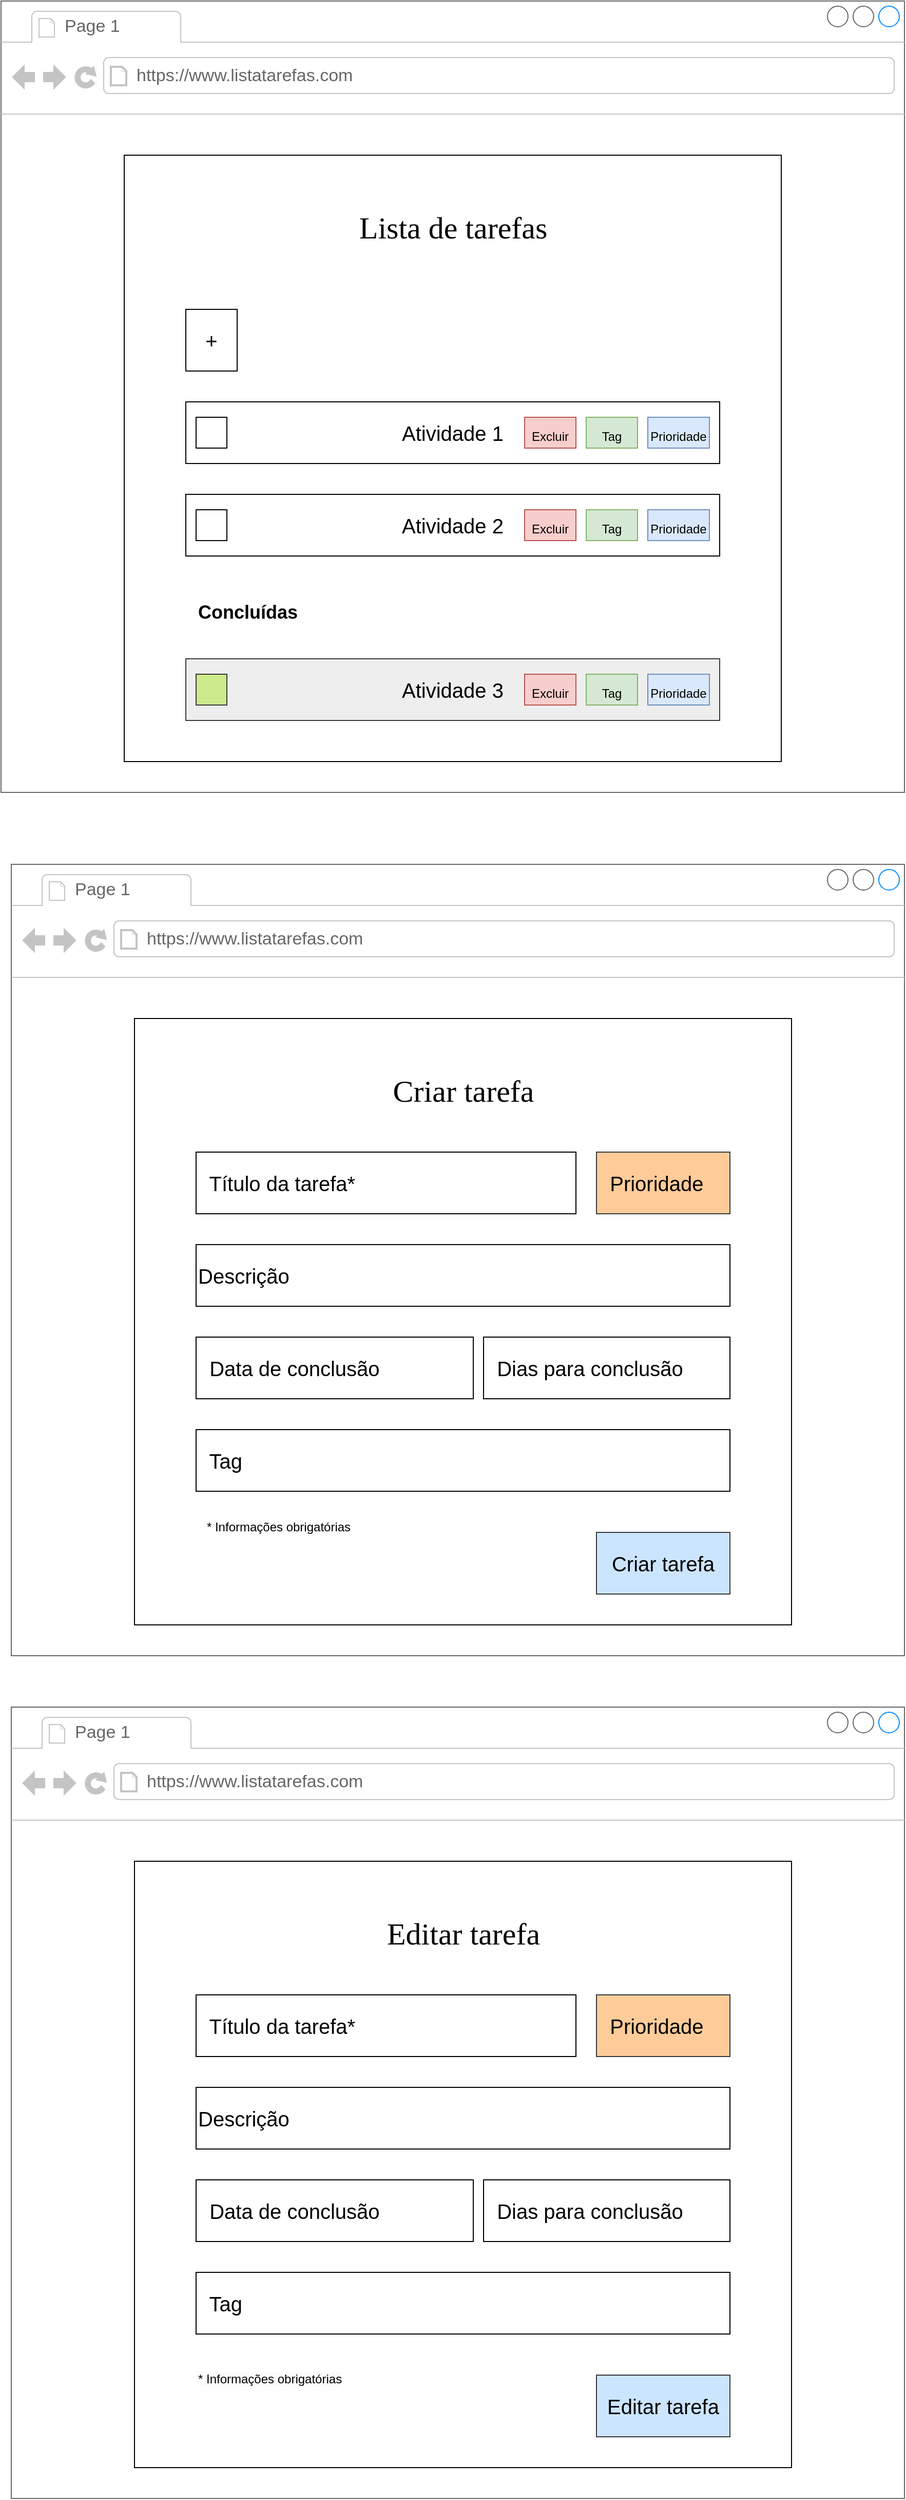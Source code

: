 <mxfile version="24.2.0" type="device">
  <diagram name="Page-1" id="2cc2dc42-3aac-f2a9-1cec-7a8b7cbee084">
    <mxGraphModel dx="1327" dy="749" grid="1" gridSize="10" guides="1" tooltips="1" connect="1" arrows="1" fold="1" page="1" pageScale="1" pageWidth="1169" pageHeight="827" background="none" math="0" shadow="0">
      <root>
        <mxCell id="0" />
        <mxCell id="1" parent="0" />
        <mxCell id="7026571954dc6520-1" value="" style="strokeWidth=1;shadow=0;dashed=0;align=center;html=1;shape=mxgraph.mockup.containers.browserWindow;rSize=0;strokeColor=#666666;mainText=,;recursiveResize=0;rounded=0;labelBackgroundColor=none;fontFamily=Verdana;fontSize=12" parent="1" vertex="1">
          <mxGeometry x="60" y="40" width="880" height="770" as="geometry" />
        </mxCell>
        <mxCell id="7026571954dc6520-2" value="Page 1" style="strokeWidth=1;shadow=0;dashed=0;align=center;html=1;shape=mxgraph.mockup.containers.anchor;fontSize=17;fontColor=#666666;align=left;" parent="7026571954dc6520-1" vertex="1">
          <mxGeometry x="60" y="12" width="110" height="26" as="geometry" />
        </mxCell>
        <mxCell id="7026571954dc6520-3" value="https://www.listatarefas.com" style="strokeWidth=1;shadow=0;dashed=0;align=center;html=1;shape=mxgraph.mockup.containers.anchor;rSize=0;fontSize=17;fontColor=#666666;align=left;" parent="7026571954dc6520-1" vertex="1">
          <mxGeometry x="130" y="60" width="250" height="26" as="geometry" />
        </mxCell>
        <mxCell id="C_4FqWznNhNhThYEc-Y1-2" value="" style="rounded=0;whiteSpace=wrap;html=1;" parent="7026571954dc6520-1" vertex="1">
          <mxGeometry x="120" y="150" width="640" height="590" as="geometry" />
        </mxCell>
        <mxCell id="C_4FqWznNhNhThYEc-Y1-8" value="Atividade 2" style="rounded=0;whiteSpace=wrap;html=1;fontSize=20;" parent="7026571954dc6520-1" vertex="1">
          <mxGeometry x="180" y="480" width="520" height="60" as="geometry" />
        </mxCell>
        <mxCell id="C_4FqWznNhNhThYEc-Y1-11" value="Atividade 3" style="rounded=0;whiteSpace=wrap;html=1;fontSize=20;fillColor=#eeeeee;strokeColor=#36393d;" parent="7026571954dc6520-1" vertex="1">
          <mxGeometry x="180" y="640" width="520" height="60" as="geometry" />
        </mxCell>
        <mxCell id="C_4FqWznNhNhThYEc-Y1-3" value="Atividade 1" style="rounded=0;whiteSpace=wrap;html=1;fontSize=20;" parent="7026571954dc6520-1" vertex="1">
          <mxGeometry x="180" y="390" width="520" height="60" as="geometry" />
        </mxCell>
        <mxCell id="C_4FqWznNhNhThYEc-Y1-26" value="+" style="rounded=0;whiteSpace=wrap;html=1;fontSize=20;" parent="7026571954dc6520-1" vertex="1">
          <mxGeometry x="180" y="300" width="50" height="60" as="geometry" />
        </mxCell>
        <mxCell id="7026571954dc6520-4" value="Lista de tarefas" style="text;html=1;points=[];align=center;verticalAlign=top;spacingTop=-4;fontSize=30;fontFamily=Verdana" parent="7026571954dc6520-1" vertex="1">
          <mxGeometry x="270" y="200" width="340" height="50" as="geometry" />
        </mxCell>
        <mxCell id="C_4FqWznNhNhThYEc-Y1-27" value="" style="rounded=0;whiteSpace=wrap;html=1;" parent="7026571954dc6520-1" vertex="1">
          <mxGeometry x="190" y="405" width="30" height="30" as="geometry" />
        </mxCell>
        <mxCell id="C_4FqWznNhNhThYEc-Y1-28" value="" style="rounded=0;whiteSpace=wrap;html=1;" parent="7026571954dc6520-1" vertex="1">
          <mxGeometry x="190" y="495" width="30" height="30" as="geometry" />
        </mxCell>
        <mxCell id="C_4FqWznNhNhThYEc-Y1-29" value="" style="rounded=0;whiteSpace=wrap;html=1;fillColor=#cdeb8b;strokeColor=#36393d;" parent="7026571954dc6520-1" vertex="1">
          <mxGeometry x="190" y="655" width="30" height="30" as="geometry" />
        </mxCell>
        <mxCell id="C_4FqWznNhNhThYEc-Y1-4" value="&lt;div&gt;&lt;span style=&quot;font-size: 12px; background-color: initial;&quot;&gt;Excluir&lt;/span&gt;&lt;br&gt;&lt;/div&gt;" style="rounded=0;whiteSpace=wrap;html=1;fontSize=20;align=center;fillColor=#f8cecc;strokeColor=#b85450;" parent="7026571954dc6520-1" vertex="1">
          <mxGeometry x="510" y="405" width="50" height="30" as="geometry" />
        </mxCell>
        <mxCell id="WMmj1u9hRXMdM6v7R6Er-5" value="&lt;span style=&quot;font-size: 12px;&quot;&gt;Tag&lt;/span&gt;" style="rounded=0;whiteSpace=wrap;html=1;fontSize=20;align=center;fillColor=#d5e8d4;strokeColor=#82b366;" parent="7026571954dc6520-1" vertex="1">
          <mxGeometry x="570" y="405" width="50" height="30" as="geometry" />
        </mxCell>
        <mxCell id="WMmj1u9hRXMdM6v7R6Er-49" value="&lt;font style=&quot;font-size: 18px;&quot;&gt;&lt;b&gt;Concluídas&lt;/b&gt;&lt;/font&gt;" style="text;html=1;align=center;verticalAlign=middle;resizable=0;points=[];autosize=1;strokeColor=none;fillColor=none;" parent="7026571954dc6520-1" vertex="1">
          <mxGeometry x="180" y="575" width="120" height="40" as="geometry" />
        </mxCell>
        <mxCell id="h7fuEAqXmooswlhWoOCj-1" value="&lt;span style=&quot;font-size: 12px;&quot;&gt;Prioridade&lt;/span&gt;" style="rounded=0;whiteSpace=wrap;html=1;fontSize=20;align=center;fillColor=#dae8fc;strokeColor=#6c8ebf;" vertex="1" parent="7026571954dc6520-1">
          <mxGeometry x="630" y="405" width="60" height="30" as="geometry" />
        </mxCell>
        <mxCell id="h7fuEAqXmooswlhWoOCj-2" value="&lt;div&gt;&lt;span style=&quot;font-size: 12px; background-color: initial;&quot;&gt;Excluir&lt;/span&gt;&lt;br&gt;&lt;/div&gt;" style="rounded=0;whiteSpace=wrap;html=1;fontSize=20;align=center;fillColor=#f8cecc;strokeColor=#b85450;" vertex="1" parent="7026571954dc6520-1">
          <mxGeometry x="510" y="495" width="50" height="30" as="geometry" />
        </mxCell>
        <mxCell id="h7fuEAqXmooswlhWoOCj-3" value="&lt;span style=&quot;font-size: 12px;&quot;&gt;Tag&lt;/span&gt;" style="rounded=0;whiteSpace=wrap;html=1;fontSize=20;align=center;fillColor=#d5e8d4;strokeColor=#82b366;" vertex="1" parent="7026571954dc6520-1">
          <mxGeometry x="570" y="495" width="50" height="30" as="geometry" />
        </mxCell>
        <mxCell id="h7fuEAqXmooswlhWoOCj-4" value="&lt;span style=&quot;font-size: 12px;&quot;&gt;Prioridade&lt;/span&gt;" style="rounded=0;whiteSpace=wrap;html=1;fontSize=20;align=center;fillColor=#dae8fc;strokeColor=#6c8ebf;" vertex="1" parent="7026571954dc6520-1">
          <mxGeometry x="630" y="495" width="60" height="30" as="geometry" />
        </mxCell>
        <mxCell id="h7fuEAqXmooswlhWoOCj-5" value="&lt;div&gt;&lt;span style=&quot;font-size: 12px; background-color: initial;&quot;&gt;Excluir&lt;/span&gt;&lt;br&gt;&lt;/div&gt;" style="rounded=0;whiteSpace=wrap;html=1;fontSize=20;align=center;fillColor=#f8cecc;strokeColor=#b85450;" vertex="1" parent="7026571954dc6520-1">
          <mxGeometry x="510" y="655" width="50" height="30" as="geometry" />
        </mxCell>
        <mxCell id="h7fuEAqXmooswlhWoOCj-6" value="&lt;span style=&quot;font-size: 12px;&quot;&gt;Tag&lt;/span&gt;" style="rounded=0;whiteSpace=wrap;html=1;fontSize=20;align=center;fillColor=#d5e8d4;strokeColor=#82b366;" vertex="1" parent="7026571954dc6520-1">
          <mxGeometry x="570" y="655" width="50" height="30" as="geometry" />
        </mxCell>
        <mxCell id="h7fuEAqXmooswlhWoOCj-7" value="&lt;span style=&quot;font-size: 12px;&quot;&gt;Prioridade&lt;/span&gt;" style="rounded=0;whiteSpace=wrap;html=1;fontSize=20;align=center;fillColor=#dae8fc;strokeColor=#6c8ebf;" vertex="1" parent="7026571954dc6520-1">
          <mxGeometry x="630" y="655" width="60" height="30" as="geometry" />
        </mxCell>
        <mxCell id="WMmj1u9hRXMdM6v7R6Er-26" value="" style="strokeWidth=1;shadow=0;dashed=0;align=center;html=1;shape=mxgraph.mockup.containers.browserWindow;rSize=0;strokeColor=#666666;mainText=,;recursiveResize=0;rounded=0;labelBackgroundColor=none;fontFamily=Verdana;fontSize=12" parent="1" vertex="1">
          <mxGeometry x="70" y="880" width="870" height="770" as="geometry" />
        </mxCell>
        <mxCell id="WMmj1u9hRXMdM6v7R6Er-27" value="Page 1" style="strokeWidth=1;shadow=0;dashed=0;align=center;html=1;shape=mxgraph.mockup.containers.anchor;fontSize=17;fontColor=#666666;align=left;" parent="WMmj1u9hRXMdM6v7R6Er-26" vertex="1">
          <mxGeometry x="60" y="12" width="110" height="26" as="geometry" />
        </mxCell>
        <mxCell id="WMmj1u9hRXMdM6v7R6Er-28" value="https://www.listatarefas.com" style="strokeWidth=1;shadow=0;dashed=0;align=center;html=1;shape=mxgraph.mockup.containers.anchor;rSize=0;fontSize=17;fontColor=#666666;align=left;" parent="WMmj1u9hRXMdM6v7R6Er-26" vertex="1">
          <mxGeometry x="130" y="60" width="250" height="26" as="geometry" />
        </mxCell>
        <mxCell id="WMmj1u9hRXMdM6v7R6Er-29" value="" style="rounded=0;whiteSpace=wrap;html=1;" parent="WMmj1u9hRXMdM6v7R6Er-26" vertex="1">
          <mxGeometry x="120" y="150" width="640" height="590" as="geometry" />
        </mxCell>
        <mxCell id="WMmj1u9hRXMdM6v7R6Er-32" value="&amp;nbsp; Título da tarefa*" style="rounded=0;whiteSpace=wrap;html=1;fontSize=20;align=left;" parent="WMmj1u9hRXMdM6v7R6Er-26" vertex="1">
          <mxGeometry x="180" y="280" width="370" height="60" as="geometry" />
        </mxCell>
        <mxCell id="WMmj1u9hRXMdM6v7R6Er-34" value="Criar tarefa" style="text;html=1;points=[];align=center;verticalAlign=top;spacingTop=-4;fontSize=30;fontFamily=Verdana" parent="WMmj1u9hRXMdM6v7R6Er-26" vertex="1">
          <mxGeometry x="270" y="200" width="340" height="50" as="geometry" />
        </mxCell>
        <mxCell id="WMmj1u9hRXMdM6v7R6Er-44" value="Descrição" style="rounded=0;whiteSpace=wrap;html=1;fontSize=20;align=left;" parent="WMmj1u9hRXMdM6v7R6Er-26" vertex="1">
          <mxGeometry x="180" y="370" width="520" height="60" as="geometry" />
        </mxCell>
        <mxCell id="WMmj1u9hRXMdM6v7R6Er-45" value="&amp;nbsp; Prioridade" style="rounded=0;whiteSpace=wrap;html=1;fontSize=20;align=left;fillColor=#ffcc99;strokeColor=#36393d;" parent="WMmj1u9hRXMdM6v7R6Er-26" vertex="1">
          <mxGeometry x="570" y="280" width="130" height="60" as="geometry" />
        </mxCell>
        <mxCell id="WMmj1u9hRXMdM6v7R6Er-46" value="&amp;nbsp; Data de conclusão" style="rounded=0;whiteSpace=wrap;html=1;fontSize=20;align=left;" parent="WMmj1u9hRXMdM6v7R6Er-26" vertex="1">
          <mxGeometry x="180" y="460" width="270" height="60" as="geometry" />
        </mxCell>
        <mxCell id="WMmj1u9hRXMdM6v7R6Er-47" value="&amp;nbsp; Tag" style="rounded=0;whiteSpace=wrap;html=1;fontSize=20;align=left;" parent="WMmj1u9hRXMdM6v7R6Er-26" vertex="1">
          <mxGeometry x="180" y="550" width="520" height="60" as="geometry" />
        </mxCell>
        <mxCell id="WMmj1u9hRXMdM6v7R6Er-48" value="Criar tarefa" style="rounded=0;whiteSpace=wrap;html=1;fontSize=20;fillColor=#cce5ff;strokeColor=#36393d;" parent="WMmj1u9hRXMdM6v7R6Er-26" vertex="1">
          <mxGeometry x="570" y="650" width="130" height="60" as="geometry" />
        </mxCell>
        <mxCell id="h7fuEAqXmooswlhWoOCj-9" value="&amp;nbsp; Dias para conclusão" style="rounded=0;whiteSpace=wrap;html=1;fontSize=20;align=left;" vertex="1" parent="WMmj1u9hRXMdM6v7R6Er-26">
          <mxGeometry x="460" y="460" width="240" height="60" as="geometry" />
        </mxCell>
        <mxCell id="h7fuEAqXmooswlhWoOCj-10" value="* Informações obrigatórias" style="text;html=1;align=center;verticalAlign=middle;resizable=0;points=[];autosize=1;strokeColor=none;fillColor=none;" vertex="1" parent="WMmj1u9hRXMdM6v7R6Er-26">
          <mxGeometry x="180" y="630" width="160" height="30" as="geometry" />
        </mxCell>
        <mxCell id="WMmj1u9hRXMdM6v7R6Er-50" value="" style="strokeWidth=1;shadow=0;dashed=0;align=center;html=1;shape=mxgraph.mockup.containers.browserWindow;rSize=0;strokeColor=#666666;mainText=,;recursiveResize=0;rounded=0;labelBackgroundColor=none;fontFamily=Verdana;fontSize=12" parent="1" vertex="1">
          <mxGeometry x="70" y="1700" width="870" height="770" as="geometry" />
        </mxCell>
        <mxCell id="WMmj1u9hRXMdM6v7R6Er-51" value="Page 1" style="strokeWidth=1;shadow=0;dashed=0;align=center;html=1;shape=mxgraph.mockup.containers.anchor;fontSize=17;fontColor=#666666;align=left;" parent="WMmj1u9hRXMdM6v7R6Er-50" vertex="1">
          <mxGeometry x="60" y="12" width="110" height="26" as="geometry" />
        </mxCell>
        <mxCell id="WMmj1u9hRXMdM6v7R6Er-52" value="https://www.listatarefas.com" style="strokeWidth=1;shadow=0;dashed=0;align=center;html=1;shape=mxgraph.mockup.containers.anchor;rSize=0;fontSize=17;fontColor=#666666;align=left;" parent="WMmj1u9hRXMdM6v7R6Er-50" vertex="1">
          <mxGeometry x="130" y="60" width="250" height="26" as="geometry" />
        </mxCell>
        <mxCell id="WMmj1u9hRXMdM6v7R6Er-53" value="" style="rounded=0;whiteSpace=wrap;html=1;" parent="WMmj1u9hRXMdM6v7R6Er-50" vertex="1">
          <mxGeometry x="120" y="150" width="640" height="590" as="geometry" />
        </mxCell>
        <mxCell id="WMmj1u9hRXMdM6v7R6Er-54" value="&amp;nbsp; Título da tarefa*" style="rounded=0;whiteSpace=wrap;html=1;fontSize=20;align=left;" parent="WMmj1u9hRXMdM6v7R6Er-50" vertex="1">
          <mxGeometry x="180" y="280" width="370" height="60" as="geometry" />
        </mxCell>
        <mxCell id="WMmj1u9hRXMdM6v7R6Er-55" value="Editar tarefa" style="text;html=1;points=[];align=center;verticalAlign=top;spacingTop=-4;fontSize=30;fontFamily=Verdana" parent="WMmj1u9hRXMdM6v7R6Er-50" vertex="1">
          <mxGeometry x="270" y="200" width="340" height="50" as="geometry" />
        </mxCell>
        <mxCell id="WMmj1u9hRXMdM6v7R6Er-56" value="Descrição" style="rounded=0;whiteSpace=wrap;html=1;fontSize=20;align=left;" parent="WMmj1u9hRXMdM6v7R6Er-50" vertex="1">
          <mxGeometry x="180" y="370" width="520" height="60" as="geometry" />
        </mxCell>
        <mxCell id="WMmj1u9hRXMdM6v7R6Er-57" value="&amp;nbsp; Prioridade" style="rounded=0;whiteSpace=wrap;html=1;fontSize=20;align=left;fillColor=#ffcc99;strokeColor=#36393d;" parent="WMmj1u9hRXMdM6v7R6Er-50" vertex="1">
          <mxGeometry x="570" y="280" width="130" height="60" as="geometry" />
        </mxCell>
        <mxCell id="WMmj1u9hRXMdM6v7R6Er-59" value="&amp;nbsp; Tag" style="rounded=0;whiteSpace=wrap;html=1;fontSize=20;align=left;" parent="WMmj1u9hRXMdM6v7R6Er-50" vertex="1">
          <mxGeometry x="180" y="550" width="520" height="60" as="geometry" />
        </mxCell>
        <mxCell id="WMmj1u9hRXMdM6v7R6Er-60" value="Editar tarefa" style="rounded=0;whiteSpace=wrap;html=1;fontSize=20;fillColor=#cce5ff;strokeColor=#36393d;" parent="WMmj1u9hRXMdM6v7R6Er-50" vertex="1">
          <mxGeometry x="570" y="650" width="130" height="60" as="geometry" />
        </mxCell>
        <mxCell id="h7fuEAqXmooswlhWoOCj-11" value="&amp;nbsp; Data de conclusão" style="rounded=0;whiteSpace=wrap;html=1;fontSize=20;align=left;" vertex="1" parent="WMmj1u9hRXMdM6v7R6Er-50">
          <mxGeometry x="180" y="460" width="270" height="60" as="geometry" />
        </mxCell>
        <mxCell id="h7fuEAqXmooswlhWoOCj-12" value="&amp;nbsp; Dias para conclusão" style="rounded=0;whiteSpace=wrap;html=1;fontSize=20;align=left;" vertex="1" parent="WMmj1u9hRXMdM6v7R6Er-50">
          <mxGeometry x="460" y="460" width="240" height="60" as="geometry" />
        </mxCell>
        <mxCell id="h7fuEAqXmooswlhWoOCj-13" value="&lt;span style=&quot;color: rgb(0, 0, 0); font-family: Helvetica; font-size: 12px; font-style: normal; font-variant-ligatures: normal; font-variant-caps: normal; font-weight: 400; letter-spacing: normal; orphans: 2; text-align: center; text-indent: 0px; text-transform: none; widows: 2; word-spacing: 0px; -webkit-text-stroke-width: 0px; white-space: nowrap; background-color: rgb(251, 251, 251); text-decoration-thickness: initial; text-decoration-style: initial; text-decoration-color: initial; display: inline !important; float: none;&quot;&gt;* Informações obrigatórias&lt;/span&gt;" style="text;whiteSpace=wrap;html=1;" vertex="1" parent="WMmj1u9hRXMdM6v7R6Er-50">
          <mxGeometry x="180" y="640" width="170" height="40" as="geometry" />
        </mxCell>
      </root>
    </mxGraphModel>
  </diagram>
</mxfile>
